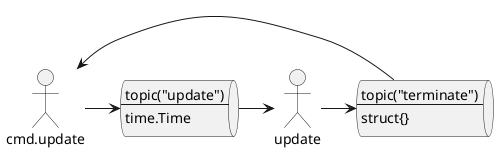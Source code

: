 @startuml

queue update..time.Time[
topic("update")
--
time.Time
]

queue run..struct[
topic("terminate")
--
struct{}
]

actor cmd.update
cmd.update->update..time.Time
update..time.Time->update
update->run..struct
run..struct->cmd.update

@enduml